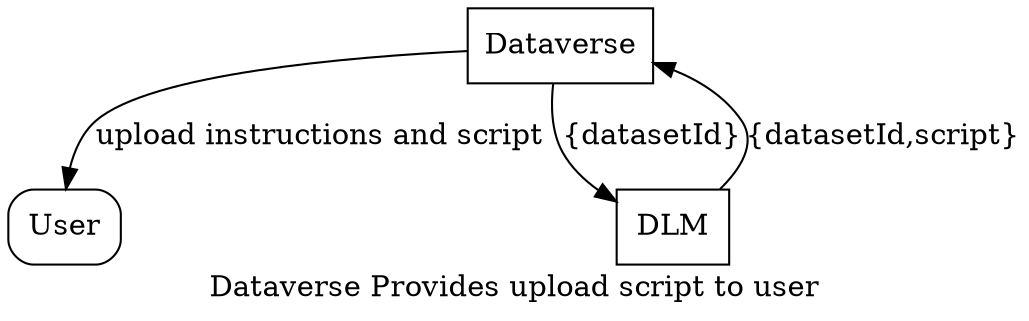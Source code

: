 digraph dlm02
{
	label="Dataverse Provides upload script to user"
	User[shape="box",style="rounded"];
	Dataverse[shape="box"];
	DLM[shape="box"];
	Dataverse -> DLM[label="{datasetId}"];
	DLM -> Dataverse[label="{datasetId,script}"];
	Dataverse -> User[label="upload instructions and script"];
}
